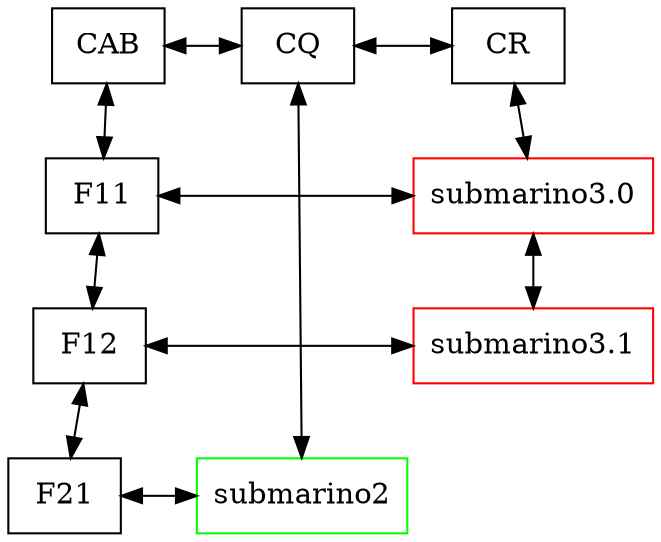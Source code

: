 digraph{
rankdir=TB;
node [shape=rectangle];
graph[ nodesep = 0.5];
CAB -> CQ[dir=both];
CAB -> F11[dir=both];
F11->F12[dir=both];
F12->F21[dir=both];
CQ->CR[dir=both];
F11->"submarino3.0"[constraint=false, dir=both];
"submarino3.0"[color=red]
F12->"submarino3.1"[constraint=false, dir=both];
"submarino3.1"[color=red]
F21->submarino2[dir=both];
submarino2[color=green]
CQ->submarino2[dir=both];
CR->"submarino3.0"[dir=both];
"submarino3.0"->"submarino3.1"[dir=both];
 { rank=same; CAB CQ CR }
 { rank=same; F11 "submarino3.0" }
 { rank=same; F12 "submarino3.1" }
 { rank=same; F21 submarino2 }
}
